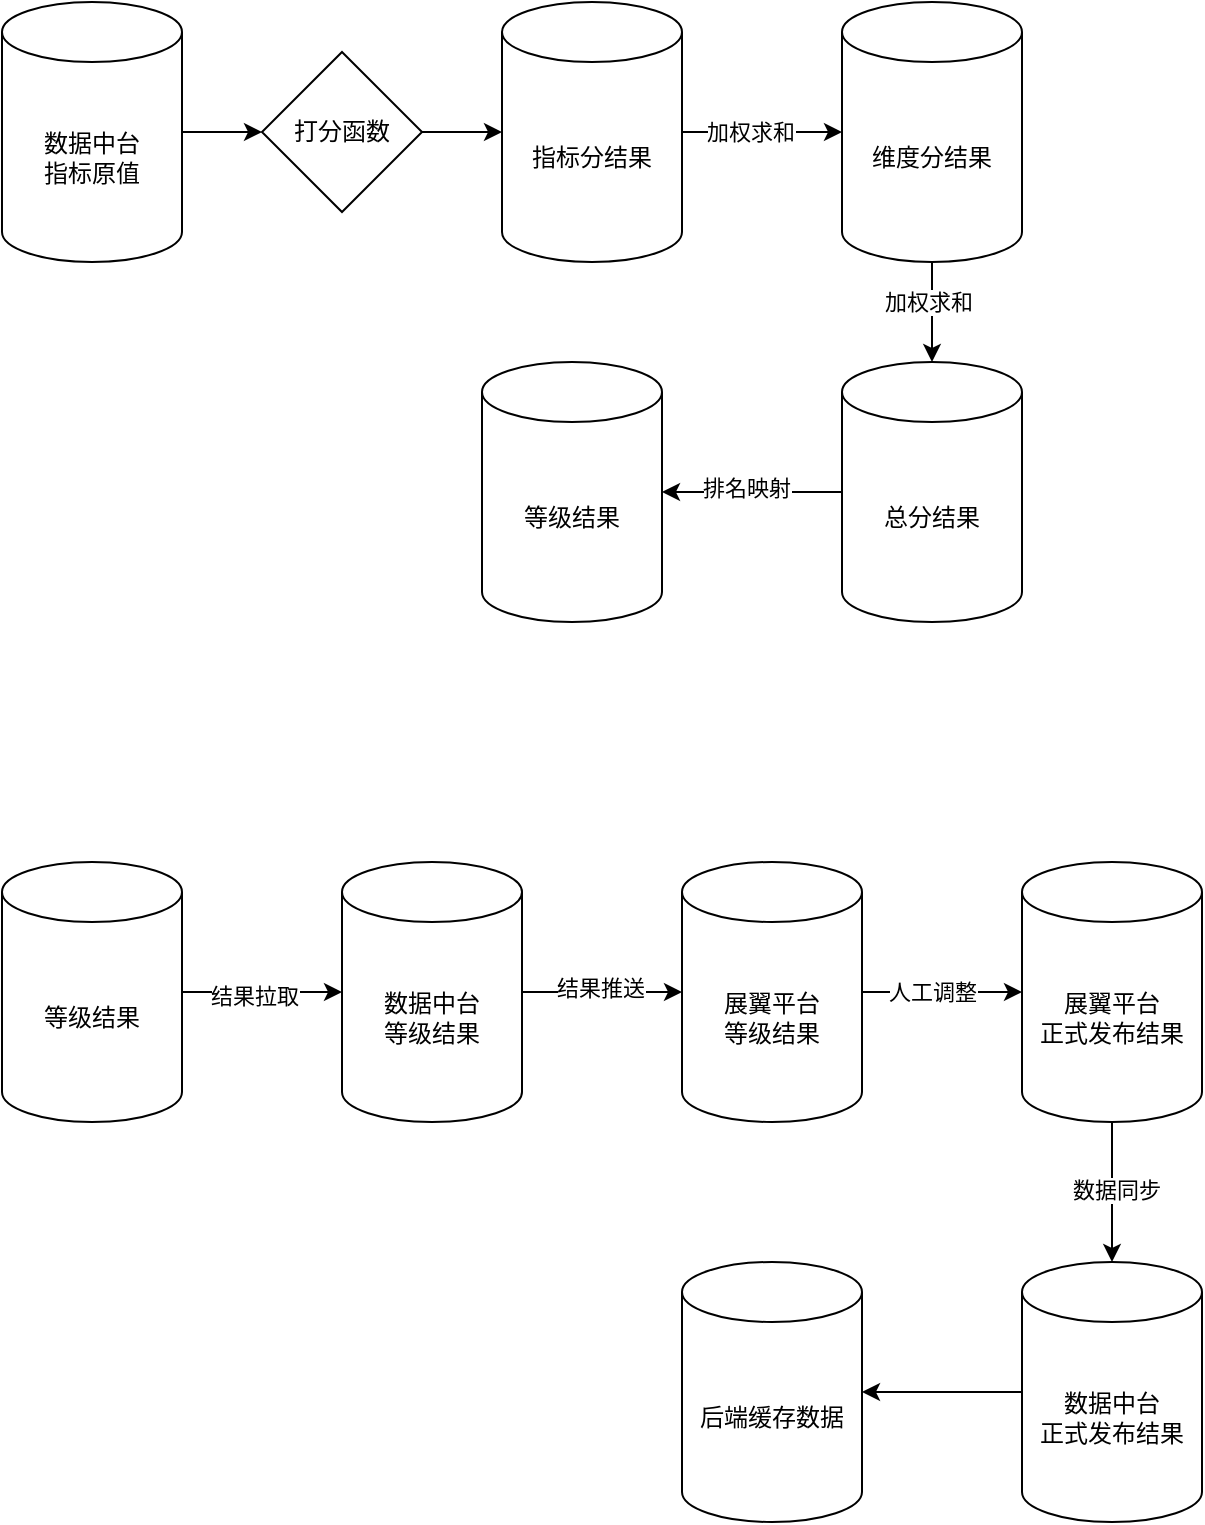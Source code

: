 <mxfile version="24.2.3" type="github">
  <diagram name="Page-1" id="pVyx7AFgYSGBUkXHzs9j">
    <mxGraphModel dx="1434" dy="756" grid="1" gridSize="10" guides="1" tooltips="1" connect="1" arrows="1" fold="1" page="1" pageScale="1" pageWidth="850" pageHeight="1100" math="0" shadow="0">
      <root>
        <mxCell id="0" />
        <mxCell id="1" parent="0" />
        <mxCell id="62KSsjE5slRflY_eG6V0-4" style="edgeStyle=orthogonalEdgeStyle;rounded=0;orthogonalLoop=1;jettySize=auto;html=1;" edge="1" parent="1" source="62KSsjE5slRflY_eG6V0-1" target="62KSsjE5slRflY_eG6V0-3">
          <mxGeometry relative="1" as="geometry" />
        </mxCell>
        <mxCell id="62KSsjE5slRflY_eG6V0-1" value="数据中台&lt;div&gt;指标原值&lt;/div&gt;" style="shape=cylinder3;whiteSpace=wrap;html=1;boundedLbl=1;backgroundOutline=1;size=15;" vertex="1" parent="1">
          <mxGeometry x="70" y="110" width="90" height="130" as="geometry" />
        </mxCell>
        <mxCell id="62KSsjE5slRflY_eG6V0-6" style="edgeStyle=orthogonalEdgeStyle;rounded=0;orthogonalLoop=1;jettySize=auto;html=1;" edge="1" parent="1" source="62KSsjE5slRflY_eG6V0-3" target="62KSsjE5slRflY_eG6V0-5">
          <mxGeometry relative="1" as="geometry" />
        </mxCell>
        <mxCell id="62KSsjE5slRflY_eG6V0-3" value="打分函数" style="rhombus;whiteSpace=wrap;html=1;" vertex="1" parent="1">
          <mxGeometry x="200" y="135" width="80" height="80" as="geometry" />
        </mxCell>
        <mxCell id="62KSsjE5slRflY_eG6V0-9" style="edgeStyle=orthogonalEdgeStyle;rounded=0;orthogonalLoop=1;jettySize=auto;html=1;" edge="1" parent="1" source="62KSsjE5slRflY_eG6V0-5" target="62KSsjE5slRflY_eG6V0-8">
          <mxGeometry relative="1" as="geometry" />
        </mxCell>
        <mxCell id="62KSsjE5slRflY_eG6V0-10" value="加权求和" style="edgeLabel;html=1;align=center;verticalAlign=middle;resizable=0;points=[];" vertex="1" connectable="0" parent="62KSsjE5slRflY_eG6V0-9">
          <mxGeometry x="-0.26" y="-4" relative="1" as="geometry">
            <mxPoint x="4" y="-4" as="offset" />
          </mxGeometry>
        </mxCell>
        <mxCell id="62KSsjE5slRflY_eG6V0-5" value="&lt;div&gt;指标分结果&lt;/div&gt;" style="shape=cylinder3;whiteSpace=wrap;html=1;boundedLbl=1;backgroundOutline=1;size=15;" vertex="1" parent="1">
          <mxGeometry x="320" y="110" width="90" height="130" as="geometry" />
        </mxCell>
        <mxCell id="62KSsjE5slRflY_eG6V0-8" value="&lt;div&gt;维度分结果&lt;/div&gt;" style="shape=cylinder3;whiteSpace=wrap;html=1;boundedLbl=1;backgroundOutline=1;size=15;" vertex="1" parent="1">
          <mxGeometry x="490" y="110" width="90" height="130" as="geometry" />
        </mxCell>
        <mxCell id="62KSsjE5slRflY_eG6V0-15" style="edgeStyle=orthogonalEdgeStyle;rounded=0;orthogonalLoop=1;jettySize=auto;html=1;" edge="1" parent="1" source="62KSsjE5slRflY_eG6V0-11" target="62KSsjE5slRflY_eG6V0-14">
          <mxGeometry relative="1" as="geometry" />
        </mxCell>
        <mxCell id="62KSsjE5slRflY_eG6V0-16" value="排名映射" style="edgeLabel;html=1;align=center;verticalAlign=middle;resizable=0;points=[];" vertex="1" connectable="0" parent="62KSsjE5slRflY_eG6V0-15">
          <mxGeometry x="0.075" y="-2" relative="1" as="geometry">
            <mxPoint as="offset" />
          </mxGeometry>
        </mxCell>
        <mxCell id="62KSsjE5slRflY_eG6V0-11" value="&lt;div&gt;总分结果&lt;/div&gt;" style="shape=cylinder3;whiteSpace=wrap;html=1;boundedLbl=1;backgroundOutline=1;size=15;" vertex="1" parent="1">
          <mxGeometry x="490" y="290" width="90" height="130" as="geometry" />
        </mxCell>
        <mxCell id="62KSsjE5slRflY_eG6V0-12" style="edgeStyle=orthogonalEdgeStyle;rounded=0;orthogonalLoop=1;jettySize=auto;html=1;entryX=0.5;entryY=0;entryDx=0;entryDy=0;entryPerimeter=0;" edge="1" parent="1" source="62KSsjE5slRflY_eG6V0-8" target="62KSsjE5slRflY_eG6V0-11">
          <mxGeometry relative="1" as="geometry" />
        </mxCell>
        <mxCell id="62KSsjE5slRflY_eG6V0-13" value="加权求和" style="edgeLabel;html=1;align=center;verticalAlign=middle;resizable=0;points=[];" vertex="1" connectable="0" parent="62KSsjE5slRflY_eG6V0-12">
          <mxGeometry x="-0.2" y="-2" relative="1" as="geometry">
            <mxPoint as="offset" />
          </mxGeometry>
        </mxCell>
        <mxCell id="62KSsjE5slRflY_eG6V0-14" value="等级结果" style="shape=cylinder3;whiteSpace=wrap;html=1;boundedLbl=1;backgroundOutline=1;size=15;" vertex="1" parent="1">
          <mxGeometry x="310" y="290" width="90" height="130" as="geometry" />
        </mxCell>
        <mxCell id="62KSsjE5slRflY_eG6V0-21" style="edgeStyle=orthogonalEdgeStyle;rounded=0;orthogonalLoop=1;jettySize=auto;html=1;" edge="1" parent="1" source="62KSsjE5slRflY_eG6V0-19" target="62KSsjE5slRflY_eG6V0-20">
          <mxGeometry relative="1" as="geometry" />
        </mxCell>
        <mxCell id="62KSsjE5slRflY_eG6V0-29" value="结果拉取" style="edgeLabel;html=1;align=center;verticalAlign=middle;resizable=0;points=[];" vertex="1" connectable="0" parent="62KSsjE5slRflY_eG6V0-21">
          <mxGeometry x="-0.1" y="-2" relative="1" as="geometry">
            <mxPoint as="offset" />
          </mxGeometry>
        </mxCell>
        <mxCell id="62KSsjE5slRflY_eG6V0-19" value="等级结果" style="shape=cylinder3;whiteSpace=wrap;html=1;boundedLbl=1;backgroundOutline=1;size=15;" vertex="1" parent="1">
          <mxGeometry x="70" y="540" width="90" height="130" as="geometry" />
        </mxCell>
        <mxCell id="62KSsjE5slRflY_eG6V0-23" style="edgeStyle=orthogonalEdgeStyle;rounded=0;orthogonalLoop=1;jettySize=auto;html=1;" edge="1" parent="1" source="62KSsjE5slRflY_eG6V0-20" target="62KSsjE5slRflY_eG6V0-22">
          <mxGeometry relative="1" as="geometry" />
        </mxCell>
        <mxCell id="62KSsjE5slRflY_eG6V0-30" value="结果推送" style="edgeLabel;html=1;align=center;verticalAlign=middle;resizable=0;points=[];" vertex="1" connectable="0" parent="62KSsjE5slRflY_eG6V0-23">
          <mxGeometry x="-0.025" y="2" relative="1" as="geometry">
            <mxPoint as="offset" />
          </mxGeometry>
        </mxCell>
        <mxCell id="62KSsjE5slRflY_eG6V0-20" value="数据中台&lt;div&gt;等级结果&lt;/div&gt;" style="shape=cylinder3;whiteSpace=wrap;html=1;boundedLbl=1;backgroundOutline=1;size=15;" vertex="1" parent="1">
          <mxGeometry x="240" y="540" width="90" height="130" as="geometry" />
        </mxCell>
        <mxCell id="62KSsjE5slRflY_eG6V0-22" value="展翼平台&lt;div&gt;等级结果&lt;/div&gt;" style="shape=cylinder3;whiteSpace=wrap;html=1;boundedLbl=1;backgroundOutline=1;size=15;" vertex="1" parent="1">
          <mxGeometry x="410" y="540" width="90" height="130" as="geometry" />
        </mxCell>
        <mxCell id="62KSsjE5slRflY_eG6V0-24" value="展翼平台&lt;div&gt;正式发布结果&lt;/div&gt;" style="shape=cylinder3;whiteSpace=wrap;html=1;boundedLbl=1;backgroundOutline=1;size=15;" vertex="1" parent="1">
          <mxGeometry x="580" y="540" width="90" height="130" as="geometry" />
        </mxCell>
        <mxCell id="62KSsjE5slRflY_eG6V0-25" style="edgeStyle=orthogonalEdgeStyle;rounded=0;orthogonalLoop=1;jettySize=auto;html=1;entryX=0;entryY=0.5;entryDx=0;entryDy=0;entryPerimeter=0;" edge="1" parent="1" source="62KSsjE5slRflY_eG6V0-22" target="62KSsjE5slRflY_eG6V0-24">
          <mxGeometry relative="1" as="geometry" />
        </mxCell>
        <mxCell id="62KSsjE5slRflY_eG6V0-31" value="人工调整" style="edgeLabel;html=1;align=center;verticalAlign=middle;resizable=0;points=[];" vertex="1" connectable="0" parent="62KSsjE5slRflY_eG6V0-25">
          <mxGeometry x="-0.325" relative="1" as="geometry">
            <mxPoint x="8" as="offset" />
          </mxGeometry>
        </mxCell>
        <mxCell id="62KSsjE5slRflY_eG6V0-27" value="后端缓存数据" style="shape=cylinder3;whiteSpace=wrap;html=1;boundedLbl=1;backgroundOutline=1;size=15;" vertex="1" parent="1">
          <mxGeometry x="410" y="740" width="90" height="130" as="geometry" />
        </mxCell>
        <mxCell id="62KSsjE5slRflY_eG6V0-35" style="edgeStyle=orthogonalEdgeStyle;rounded=0;orthogonalLoop=1;jettySize=auto;html=1;" edge="1" parent="1" source="62KSsjE5slRflY_eG6V0-32" target="62KSsjE5slRflY_eG6V0-27">
          <mxGeometry relative="1" as="geometry" />
        </mxCell>
        <mxCell id="62KSsjE5slRflY_eG6V0-32" value="数据中台&lt;div&gt;正式发布结果&lt;/div&gt;" style="shape=cylinder3;whiteSpace=wrap;html=1;boundedLbl=1;backgroundOutline=1;size=15;" vertex="1" parent="1">
          <mxGeometry x="580" y="740" width="90" height="130" as="geometry" />
        </mxCell>
        <mxCell id="62KSsjE5slRflY_eG6V0-33" style="edgeStyle=orthogonalEdgeStyle;rounded=0;orthogonalLoop=1;jettySize=auto;html=1;entryX=0.5;entryY=0;entryDx=0;entryDy=0;entryPerimeter=0;" edge="1" parent="1" source="62KSsjE5slRflY_eG6V0-24" target="62KSsjE5slRflY_eG6V0-32">
          <mxGeometry relative="1" as="geometry" />
        </mxCell>
        <mxCell id="62KSsjE5slRflY_eG6V0-34" value="数据同步" style="edgeLabel;html=1;align=center;verticalAlign=middle;resizable=0;points=[];" vertex="1" connectable="0" parent="62KSsjE5slRflY_eG6V0-33">
          <mxGeometry x="-0.029" y="2" relative="1" as="geometry">
            <mxPoint as="offset" />
          </mxGeometry>
        </mxCell>
      </root>
    </mxGraphModel>
  </diagram>
</mxfile>
